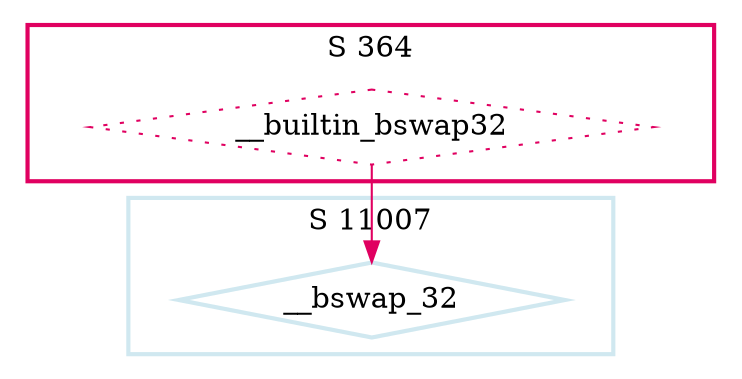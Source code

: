 digraph G {
  ratio=0.500000;
  "UV __bswap_32 (11007)" [shape=diamond, label="__bswap_32",
                           color="#D0E8F0", style=bold];
  "UV __builtin_bswap32 (364)" [shape=diamond, label="__builtin_bswap32",
                                color="#E00060", style=dotted];
  
  subgraph cluster_364 { label="S 364";
    color="#E00060";
    style=bold;
    "UV __builtin_bswap32 (364)"; };
  subgraph cluster_11007 { label="S 11007";
    color="#D0E8F0";
    style=bold;
    "UV __bswap_32 (11007)"; };
  
  "UV __builtin_bswap32 (364)" -> "UV __bswap_32 (11007)" [color="#E00060"];
  
  }